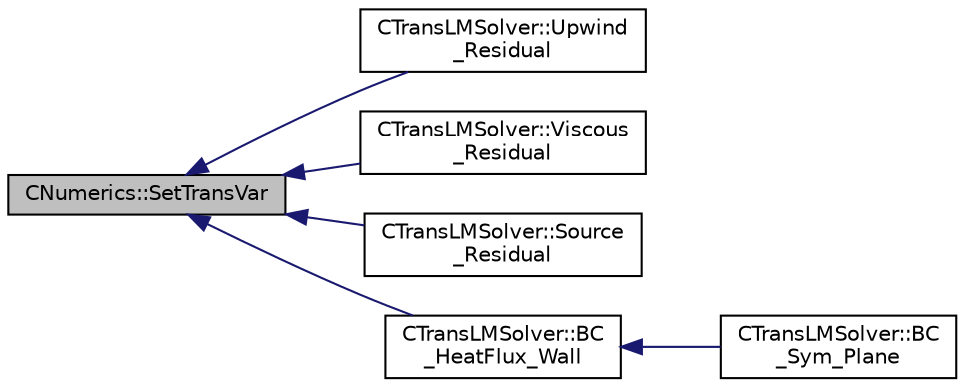 digraph "CNumerics::SetTransVar"
{
  edge [fontname="Helvetica",fontsize="10",labelfontname="Helvetica",labelfontsize="10"];
  node [fontname="Helvetica",fontsize="10",shape=record];
  rankdir="LR";
  Node852 [label="CNumerics::SetTransVar",height=0.2,width=0.4,color="black", fillcolor="grey75", style="filled", fontcolor="black"];
  Node852 -> Node853 [dir="back",color="midnightblue",fontsize="10",style="solid",fontname="Helvetica"];
  Node853 [label="CTransLMSolver::Upwind\l_Residual",height=0.2,width=0.4,color="black", fillcolor="white", style="filled",URL="$class_c_trans_l_m_solver.html#a4e77c76f579952f33c3bb16d9b8371c0",tooltip="Compute the spatial integration using a upwind scheme. "];
  Node852 -> Node854 [dir="back",color="midnightblue",fontsize="10",style="solid",fontname="Helvetica"];
  Node854 [label="CTransLMSolver::Viscous\l_Residual",height=0.2,width=0.4,color="black", fillcolor="white", style="filled",URL="$class_c_trans_l_m_solver.html#aad0850065817447ecce8752ce29683cf",tooltip="Compute the viscous residuals for the turbulent equation. "];
  Node852 -> Node855 [dir="back",color="midnightblue",fontsize="10",style="solid",fontname="Helvetica"];
  Node855 [label="CTransLMSolver::Source\l_Residual",height=0.2,width=0.4,color="black", fillcolor="white", style="filled",URL="$class_c_trans_l_m_solver.html#a4e8cc97ad3a16eb277b4fe249666d0b9",tooltip="Source term computation. "];
  Node852 -> Node856 [dir="back",color="midnightblue",fontsize="10",style="solid",fontname="Helvetica"];
  Node856 [label="CTransLMSolver::BC\l_HeatFlux_Wall",height=0.2,width=0.4,color="black", fillcolor="white", style="filled",URL="$class_c_trans_l_m_solver.html#a0e999dfffce48c1513effbbe7cf348be",tooltip="Impose the Navier-Stokes wall boundary condition. "];
  Node856 -> Node857 [dir="back",color="midnightblue",fontsize="10",style="solid",fontname="Helvetica"];
  Node857 [label="CTransLMSolver::BC\l_Sym_Plane",height=0.2,width=0.4,color="black", fillcolor="white", style="filled",URL="$class_c_trans_l_m_solver.html#a306459393b26c40177fe9a86473ce030",tooltip="Impose the symmetry condition. "];
}
